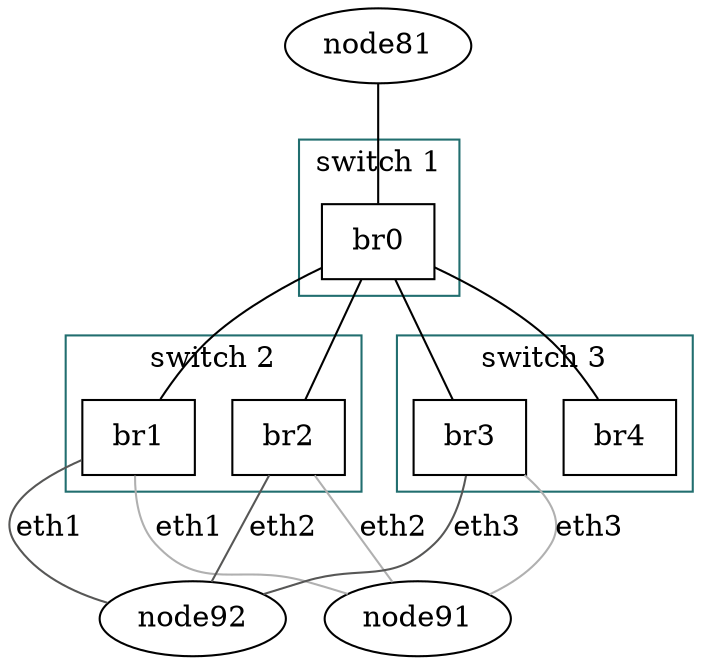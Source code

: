 digraph G {
    subgraph cluster0 {
        node [shape=box];
        br0;
        label = "switch 1";
        color = "#216e6f";
    }
    
    subgraph cluster1 {
        node [shape=box];
        br1 br2;
        label = "switch 2";
        color = "#216e6f";
    }

    subgraph cluster2 {
        node [shape=box];
        br3;
        br4;
        label = "switch 3";
        color="#216e6f";
    }
    subgraph all {
    edge [dir = none];
    node81 -> br0;
    br0 -> br1;
    br0 -> br2;
    br0 -> br3;
    br0 -> br4;
    br1 -> node91 [label="eth1",color="#b0b0b0"];
    br2 -> node91 [label="eth2",color="#b0b0b0"];
    br3 -> node91 [label="eth3",color="#b0b0b0"];
    br1 -> node92 [label="eth1",color="#575756"];
    br2 -> node92 [label="eth2",color="#575756"];
    br3 -> node92 [label="eth3",color="#575756"];
    }
}
